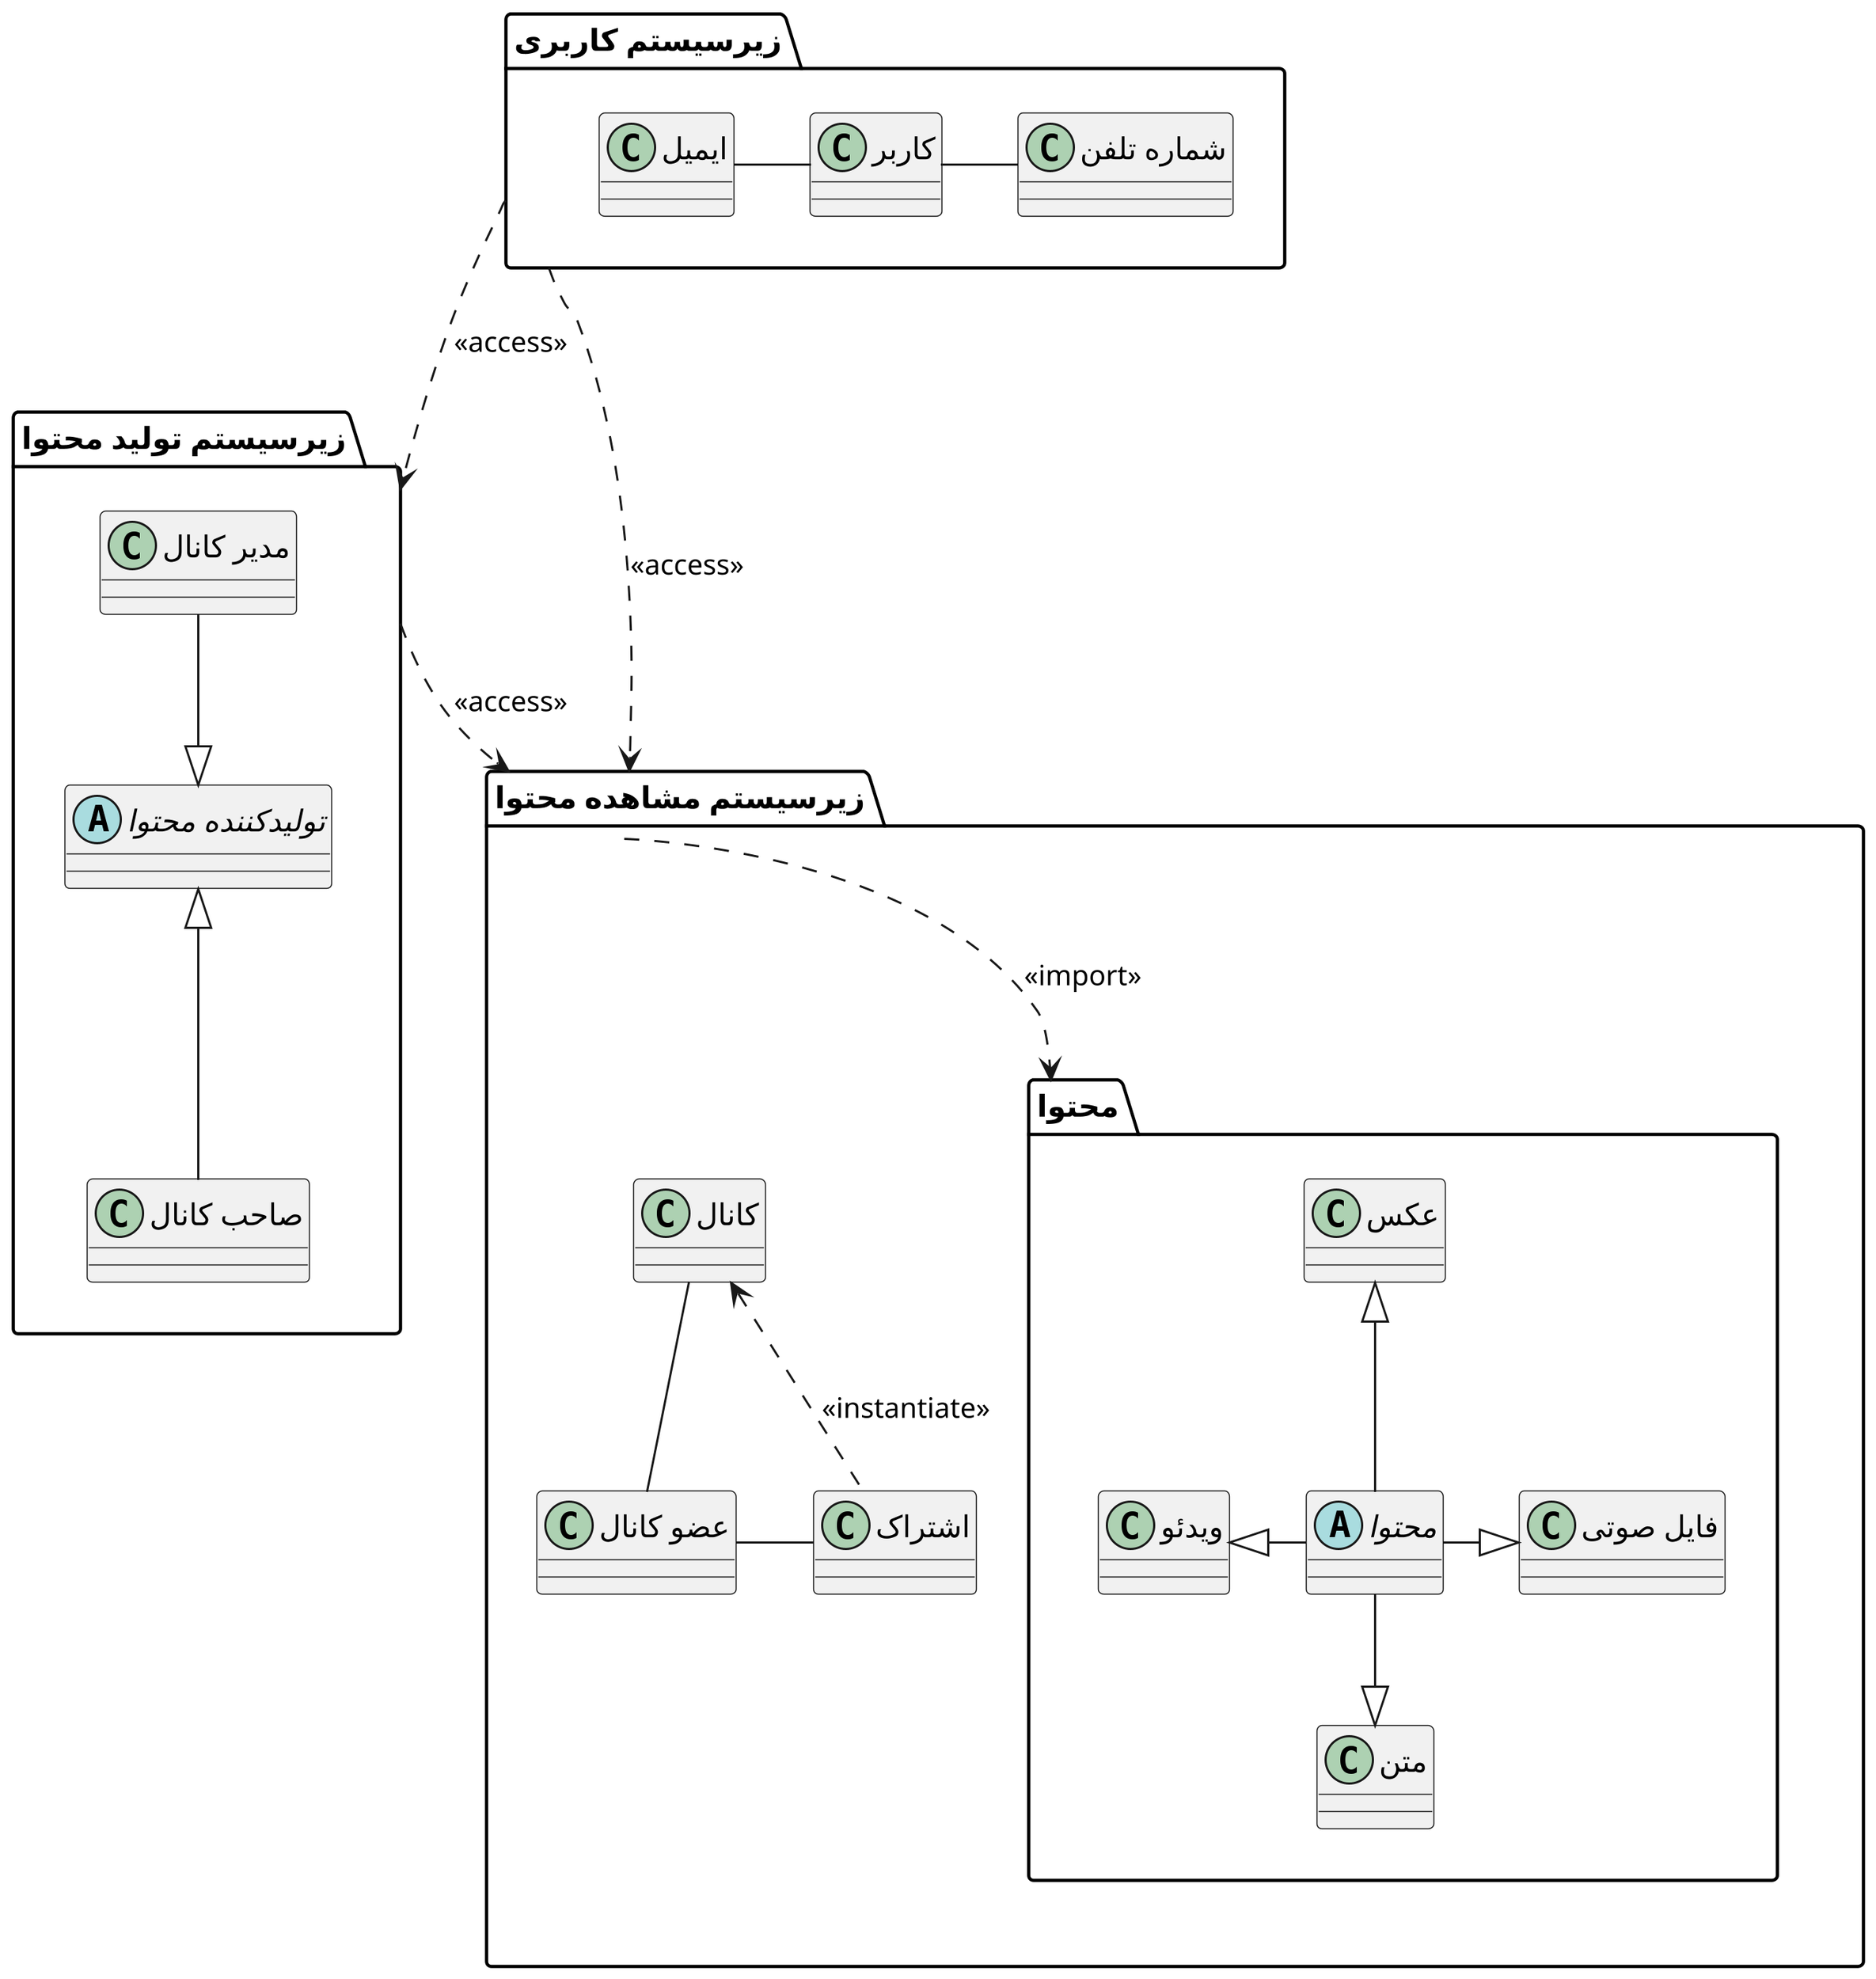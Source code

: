 @startuml package


scale 3
skinparam DefaultFontName Vazir
skinparam DefaultTextAlignment center


package "زیرسیستم کاربری" as user_sub {
  class "کاربر" as user
  class "ایمیل" as email
  class "شماره تلفن" as phone
}

package "زیرسیستم تولید محتوا" as producer_sub {
  class "صاحب کانال" as owner
  class "مدیر کانال" as manager
  abstract "تولیدکننده محتوا" as producer
}

package "زیرسیستم مشاهده محتوا" as viewer_sub {
  
  class "عضو کانال" as member
  class "اشتراک" as subscription
  class "کانال" as chanel

  package "محتوا" as content {
    abstract "محتوا" as abstract_content
    class "متن" as text
    class "عکس" as image
    class "ویدئو" as video
    class "فایل صوتی" as audio
  }
}

user -l- email
user -r- phone

owner -u-^ producer
manager -d-^ producer


text ^-u- abstract_content
image ^-d- abstract_content
video ^-r- abstract_content
audio ^-l- abstract_content

chanel -d- member
chanel <.d. subscription : <<instantiate>>
member -r- subscription


user_sub ..> producer_sub : <<access>>
user_sub ..> viewer_sub : <<access>>
producer_sub ..> viewer_sub : <<access>>
viewer_sub ..> content : <<import>>


@enduml
